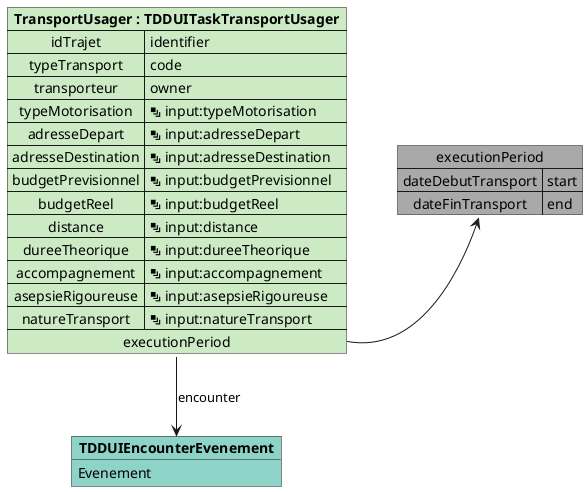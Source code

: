 @startuml

map "executionPeriod" as executionPeriod #DarkGray {
    dateDebutTransport => start
    dateFinTransport => end
}

object "**TDDUIEncounterEvenement**" as TDDUIEncounterEvenement #8dd3c7 {
    Evenement
}

map "**TransportUsager : TDDUITaskTransportUsager**" as TransportUsager #ccebc5 {
    idTrajet => identifier
    typeTransport => code
    transporteur => owner
    typeMotorisation => <&layers> input:typeMotorisation
    adresseDepart => <&layers> input:adresseDepart
    adresseDestination => <&layers> input:adresseDestination
    budgetPrevisionnel => <&layers> input:budgetPrevisionnel
    budgetReel => <&layers> input:budgetReel
    distance => <&layers> input:distance
    dureeTheorique => <&layers> input:dureeTheorique
    accompagnement => <&layers> input:accompagnement
    asepsieRigoureuse => <&layers> input:asepsieRigoureuse
    natureTransport => <&layers> input:natureTransport
    executionPeriod *-> executionPeriod
}

TransportUsager -d-> TDDUIEncounterEvenement : encounter

@enduml